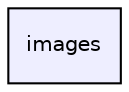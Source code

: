 digraph "/Users/suhasjain/CFD_Repos/AMR-solver/images" {
  compound=true
  node [ fontsize="10", fontname="Helvetica"];
  edge [ labelfontsize="10", labelfontname="Helvetica"];
  dir_4ffa0a4cb0db482ccd1a2d352354f289 [shape=box, label="images", style="filled", fillcolor="#eeeeff", pencolor="black", URL="dir_4ffa0a4cb0db482ccd1a2d352354f289.html"];
}
